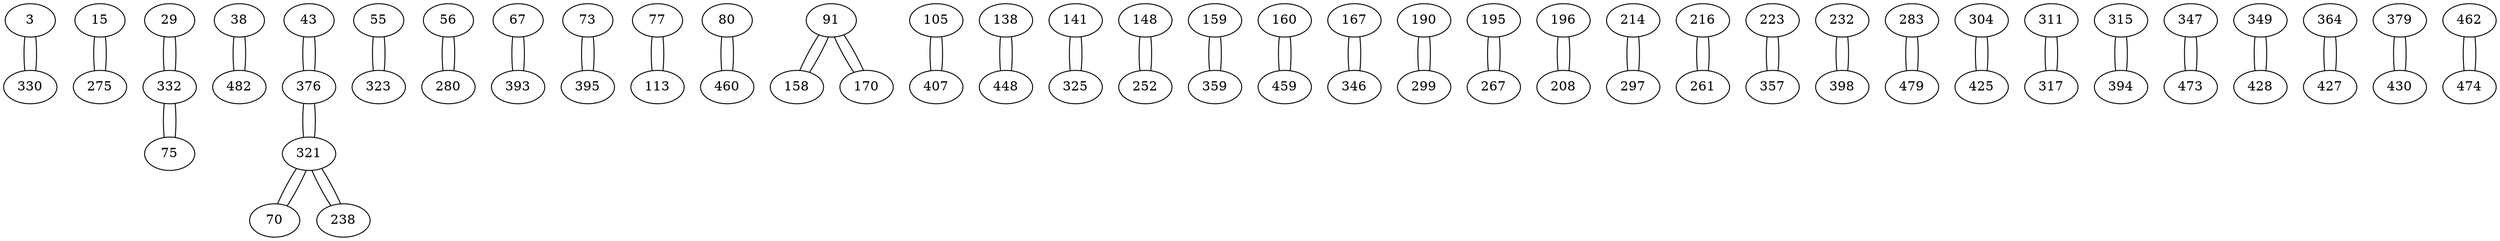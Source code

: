 graph {
3 -- 330
15 -- 275
29 -- 332
38 -- 482
43 -- 376
55 -- 323
56 -- 280
67 -- 393
70 -- 321
73 -- 395
75 -- 332
77 -- 113
80 -- 460
91 -- 158
91 -- 170
105 -- 407
113 -- 77
138 -- 448
141 -- 325
148 -- 252
158 -- 91
159 -- 359
160 -- 459
167 -- 346
170 -- 91
190 -- 299
195 -- 267
196 -- 208
208 -- 196
214 -- 297
216 -- 261
223 -- 357
232 -- 398
238 -- 321
252 -- 148
261 -- 216
267 -- 195
275 -- 15
280 -- 56
283 -- 479
297 -- 214
299 -- 190
304 -- 425
311 -- 317
315 -- 394
317 -- 311
321 -- 376
321 -- 70
321 -- 238
323 -- 55
325 -- 141
330 -- 3
332 -- 29
332 -- 75
346 -- 167
347 -- 473
349 -- 428
357 -- 223
359 -- 159
364 -- 427
376 -- 321
376 -- 43
379 -- 430
393 -- 67
394 -- 315
395 -- 73
398 -- 232
407 -- 105
425 -- 304
427 -- 364
428 -- 349
430 -- 379
448 -- 138
459 -- 160
460 -- 80
462 -- 474
473 -- 347
474 -- 462
479 -- 283
482 -- 38
}
